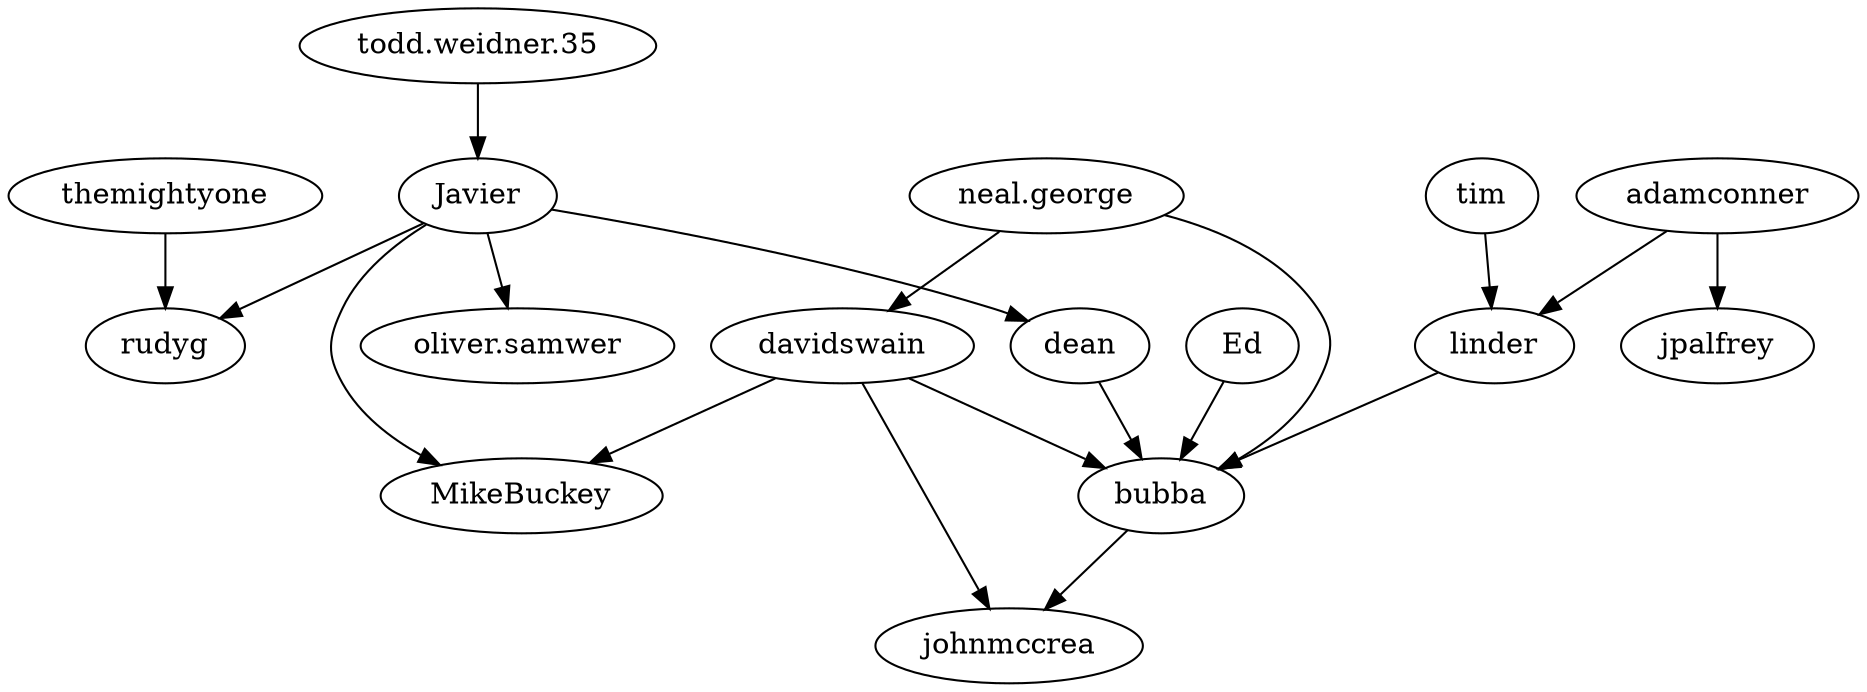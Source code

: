 strict digraph  {
	"todd.weidner.35" -> Javier;
	"neal.george" -> davidswain;
	"neal.george" -> bubba;
	Javier -> rudyg;
	Javier -> MikeBuckey;
	Javier -> dean;
	Javier -> "oliver.samwer";
	dean -> bubba;
	linder -> bubba;
	Ed -> bubba;
	davidswain -> johnmccrea;
	davidswain -> bubba;
	davidswain -> MikeBuckey;
	tim -> linder;
	themightyone -> rudyg;
	adamconner -> linder;
	adamconner -> jpalfrey;
	bubba -> johnmccrea;
}
